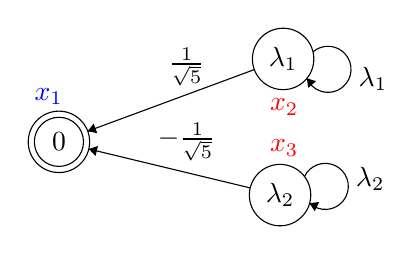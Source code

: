 \begin{tikzpicture}[scale=0.13]
\tikzstyle{every node}+=[inner sep=0pt]
\draw [blue] (5,-7) node {$x_1$};
\draw [red] (28,-8) node {$x_2$};
\draw [red] (28,-12) node {$x_3$};
\draw [black] (6,-11.4) circle (3);
\draw (6,-11.4) node {$0$};
\draw [black] (6,-11.4) circle (2.4);
\draw [black] (27.9,-3.3) circle (3);
\draw (27.9,-3.3) node {$\lambda_1$};
\draw [black] (27.6,-16.6) circle (3);
\draw (27.6,-16.6) node {$\lambda_2$};
\draw [black] (25.09,-4.34) -- (8.81,-10.36);
\fill [black] (8.81,-10.36) -- (9.74,-10.55) -- (9.39,-9.61);
\draw (18.47,-6.00) node [above] {$\frac{1}{\sqrt{5}}$};
\draw [black] (30.808,-2.614) arc (131.005:-156.995:2.25);
\draw (35.23,-5.22) node [right] {$\lambda_1$};
\fill [black] (30.21,-5.19) -- (30.36,-6.12) -- (31.12,-5.47);
\draw [black] (29.982,-14.795) arc (154.886:-133.114:2.25);
\draw (34.96,-15.03) node [right] {$\lambda_2$};
\fill [black] (30.48,-17.39) -- (30.99,-18.18) -- (31.42,-17.28);
\draw [black] (24.68,-15.9) -- (8.92,-12.1);
\fill [black] (8.92,-12.1) -- (9.58,-12.78) -- (9.81,-11.8);
\draw (18.47,-13.32) node [above] {$-\frac{1}{\sqrt{5}}$};
\end{tikzpicture}

